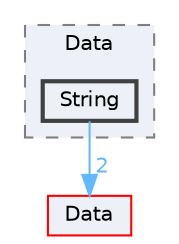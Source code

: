 digraph "String"
{
 // LATEX_PDF_SIZE
  bgcolor="transparent";
  edge [fontname=Helvetica,fontsize=10,labelfontname=Helvetica,labelfontsize=10];
  node [fontname=Helvetica,fontsize=10,shape=box,height=0.2,width=0.4];
  compound=true
  subgraph clusterdir_0e16d6e1be87168091a429944e6ef96f {
    graph [ bgcolor="#edf0f7", pencolor="grey50", label="Data", fontname=Helvetica,fontsize=10 style="filled,dashed", URL="dir_0e16d6e1be87168091a429944e6ef96f.html",tooltip=""]
  dir_c067da720bbdf70a3aba5f2f5c550860 [label="String", fillcolor="#edf0f7", color="grey25", style="filled,bold", URL="dir_c067da720bbdf70a3aba5f2f5c550860.html",tooltip=""];
  }
  dir_e3d743d0ec9b4013b28b5d69101bc7fb [label="Data", fillcolor="#edf0f7", color="red", style="filled", URL="dir_e3d743d0ec9b4013b28b5d69101bc7fb.html",tooltip=""];
  dir_c067da720bbdf70a3aba5f2f5c550860->dir_e3d743d0ec9b4013b28b5d69101bc7fb [headlabel="2", labeldistance=1.5 headhref="dir_000029_000009.html" color="steelblue1" fontcolor="steelblue1"];
}
